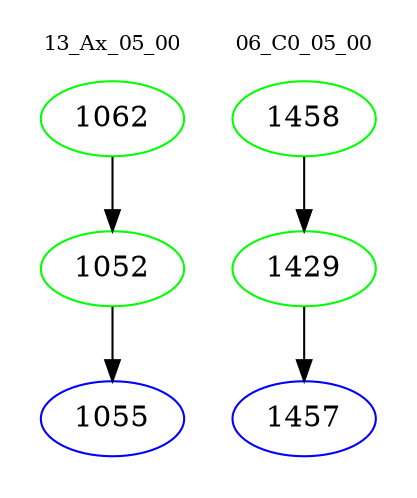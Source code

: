 digraph{
subgraph cluster_0 {
color = white
label = "13_Ax_05_00";
fontsize=10;
T0_1062 [label="1062", color="green"]
T0_1062 -> T0_1052 [color="black"]
T0_1052 [label="1052", color="green"]
T0_1052 -> T0_1055 [color="black"]
T0_1055 [label="1055", color="blue"]
}
subgraph cluster_1 {
color = white
label = "06_C0_05_00";
fontsize=10;
T1_1458 [label="1458", color="green"]
T1_1458 -> T1_1429 [color="black"]
T1_1429 [label="1429", color="green"]
T1_1429 -> T1_1457 [color="black"]
T1_1457 [label="1457", color="blue"]
}
}
